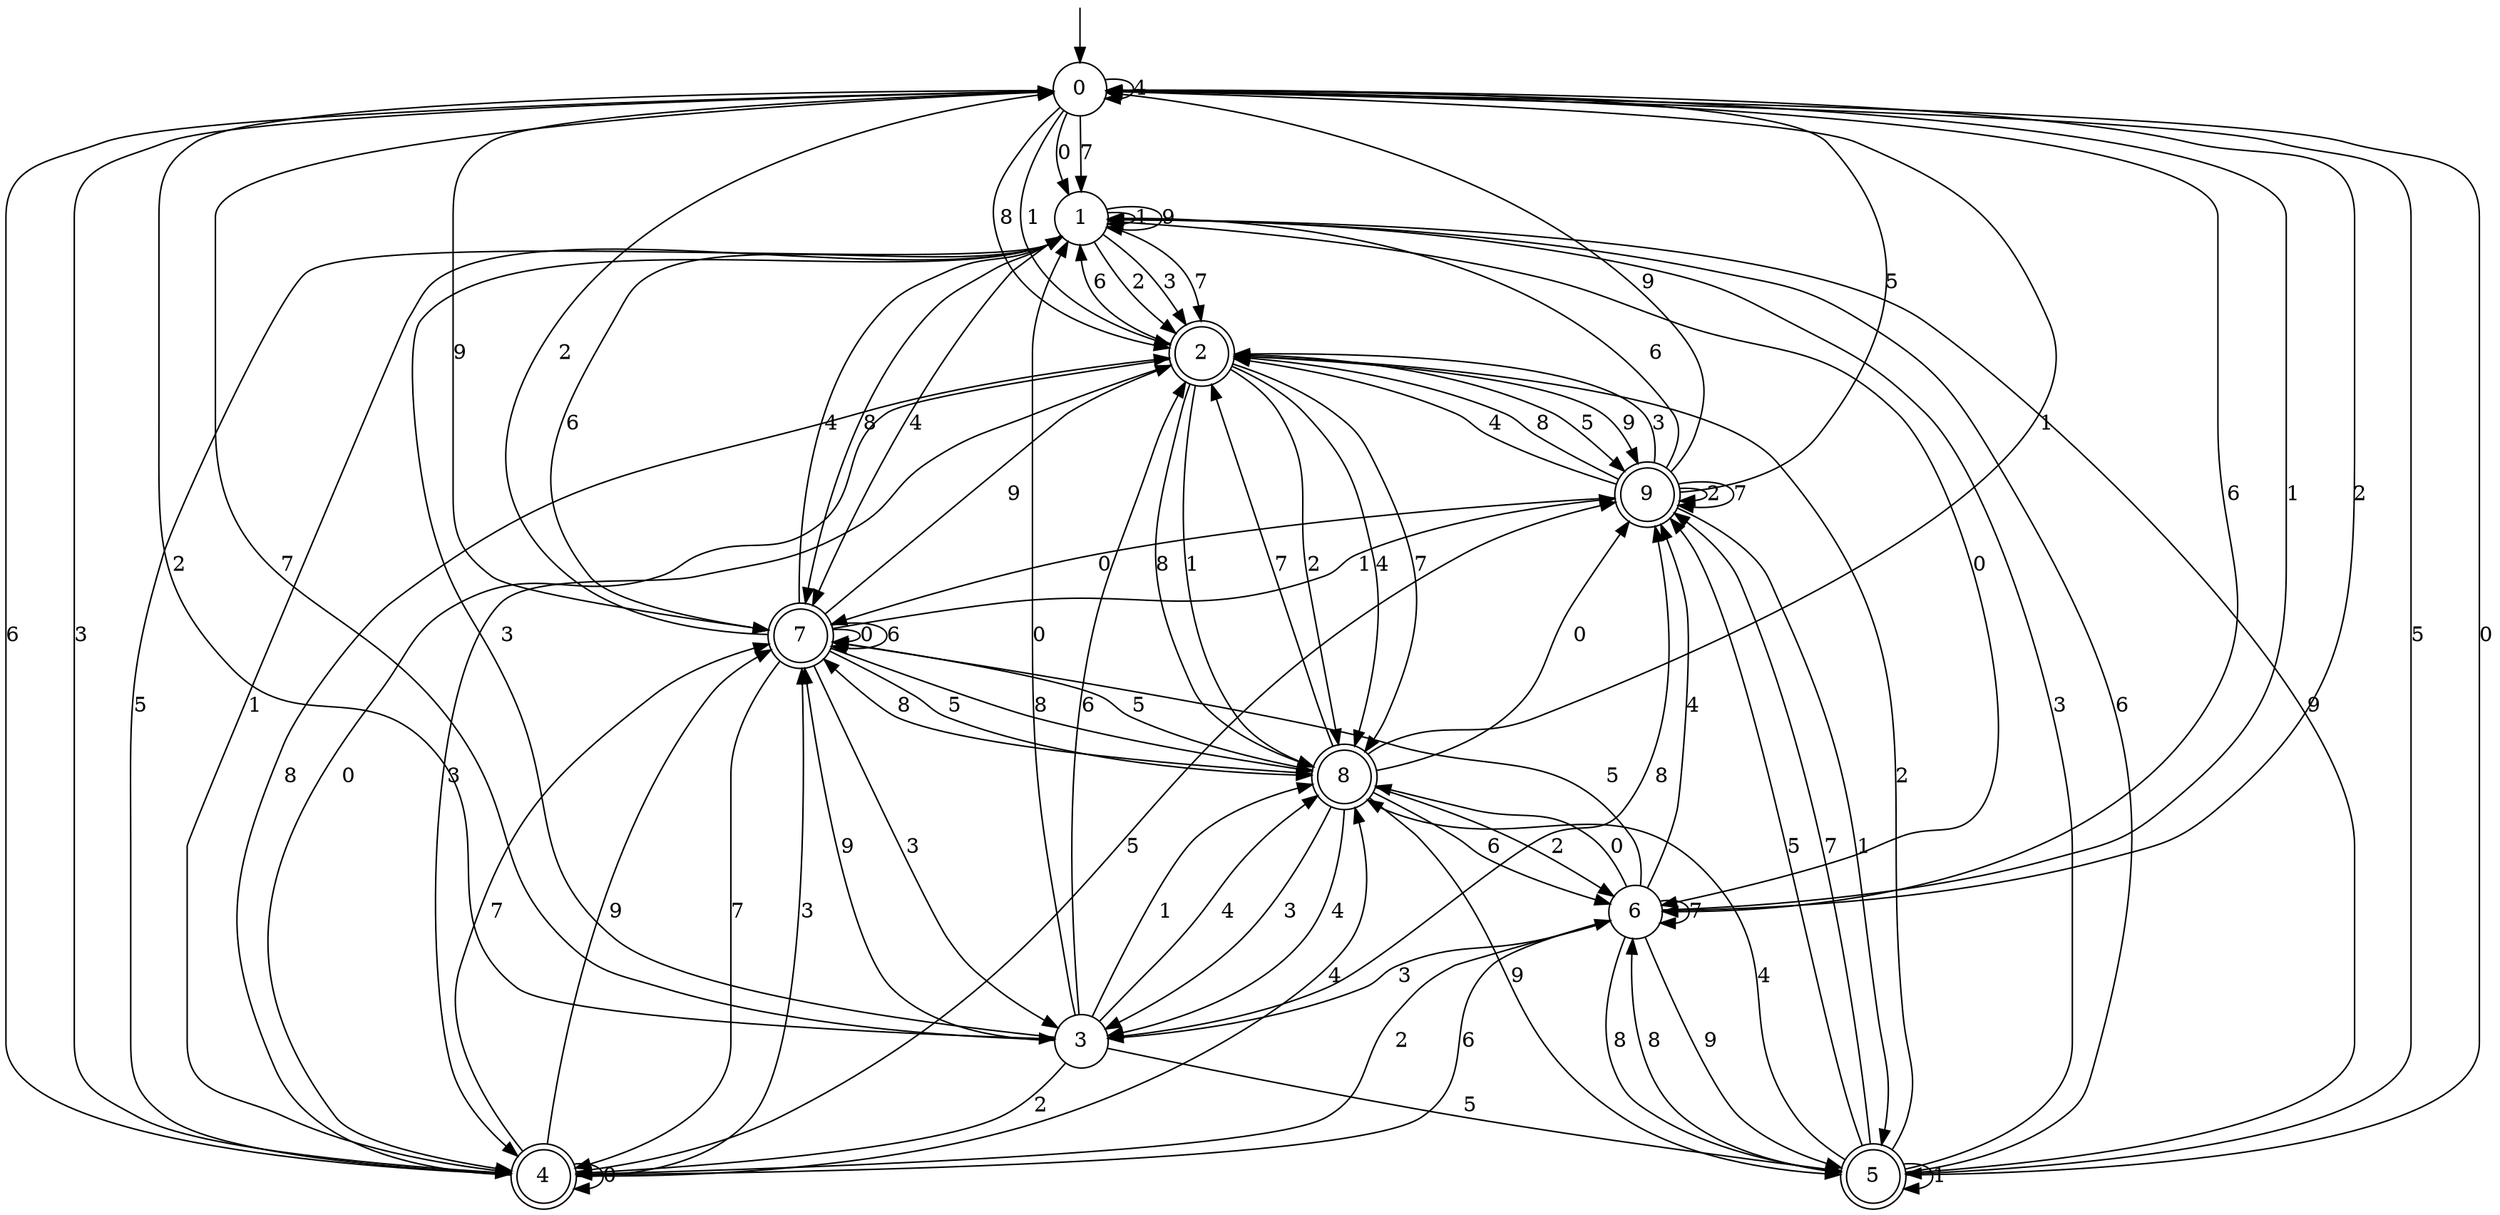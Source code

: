digraph g {

	s0 [shape="circle" label="0"];
	s1 [shape="circle" label="1"];
	s2 [shape="doublecircle" label="2"];
	s3 [shape="circle" label="3"];
	s4 [shape="doublecircle" label="4"];
	s5 [shape="doublecircle" label="5"];
	s6 [shape="circle" label="6"];
	s7 [shape="doublecircle" label="7"];
	s8 [shape="doublecircle" label="8"];
	s9 [shape="doublecircle" label="9"];
	s0 -> s1 [label="0"];
	s0 -> s2 [label="1"];
	s0 -> s3 [label="2"];
	s0 -> s4 [label="3"];
	s0 -> s0 [label="4"];
	s0 -> s5 [label="5"];
	s0 -> s6 [label="6"];
	s0 -> s1 [label="7"];
	s0 -> s2 [label="8"];
	s0 -> s7 [label="9"];
	s1 -> s6 [label="0"];
	s1 -> s1 [label="1"];
	s1 -> s2 [label="2"];
	s1 -> s2 [label="3"];
	s1 -> s7 [label="4"];
	s1 -> s4 [label="5"];
	s1 -> s7 [label="6"];
	s1 -> s2 [label="7"];
	s1 -> s7 [label="8"];
	s1 -> s1 [label="9"];
	s2 -> s4 [label="0"];
	s2 -> s8 [label="1"];
	s2 -> s8 [label="2"];
	s2 -> s4 [label="3"];
	s2 -> s8 [label="4"];
	s2 -> s9 [label="5"];
	s2 -> s1 [label="6"];
	s2 -> s8 [label="7"];
	s2 -> s8 [label="8"];
	s2 -> s9 [label="9"];
	s3 -> s1 [label="0"];
	s3 -> s8 [label="1"];
	s3 -> s4 [label="2"];
	s3 -> s1 [label="3"];
	s3 -> s8 [label="4"];
	s3 -> s5 [label="5"];
	s3 -> s2 [label="6"];
	s3 -> s0 [label="7"];
	s3 -> s9 [label="8"];
	s3 -> s7 [label="9"];
	s4 -> s4 [label="0"];
	s4 -> s1 [label="1"];
	s4 -> s6 [label="2"];
	s4 -> s7 [label="3"];
	s4 -> s8 [label="4"];
	s4 -> s9 [label="5"];
	s4 -> s0 [label="6"];
	s4 -> s7 [label="7"];
	s4 -> s2 [label="8"];
	s4 -> s7 [label="9"];
	s5 -> s0 [label="0"];
	s5 -> s5 [label="1"];
	s5 -> s2 [label="2"];
	s5 -> s1 [label="3"];
	s5 -> s8 [label="4"];
	s5 -> s9 [label="5"];
	s5 -> s1 [label="6"];
	s5 -> s9 [label="7"];
	s5 -> s6 [label="8"];
	s5 -> s1 [label="9"];
	s6 -> s8 [label="0"];
	s6 -> s0 [label="1"];
	s6 -> s0 [label="2"];
	s6 -> s3 [label="3"];
	s6 -> s9 [label="4"];
	s6 -> s7 [label="5"];
	s6 -> s4 [label="6"];
	s6 -> s6 [label="7"];
	s6 -> s5 [label="8"];
	s6 -> s5 [label="9"];
	s7 -> s7 [label="0"];
	s7 -> s9 [label="1"];
	s7 -> s0 [label="2"];
	s7 -> s3 [label="3"];
	s7 -> s1 [label="4"];
	s7 -> s8 [label="5"];
	s7 -> s7 [label="6"];
	s7 -> s4 [label="7"];
	s7 -> s8 [label="8"];
	s7 -> s2 [label="9"];
	s8 -> s9 [label="0"];
	s8 -> s0 [label="1"];
	s8 -> s6 [label="2"];
	s8 -> s3 [label="3"];
	s8 -> s3 [label="4"];
	s8 -> s7 [label="5"];
	s8 -> s6 [label="6"];
	s8 -> s2 [label="7"];
	s8 -> s7 [label="8"];
	s8 -> s5 [label="9"];
	s9 -> s7 [label="0"];
	s9 -> s5 [label="1"];
	s9 -> s9 [label="2"];
	s9 -> s2 [label="3"];
	s9 -> s2 [label="4"];
	s9 -> s0 [label="5"];
	s9 -> s1 [label="6"];
	s9 -> s9 [label="7"];
	s9 -> s2 [label="8"];
	s9 -> s0 [label="9"];

__start0 [label="" shape="none" width="0" height="0"];
__start0 -> s0;

}

